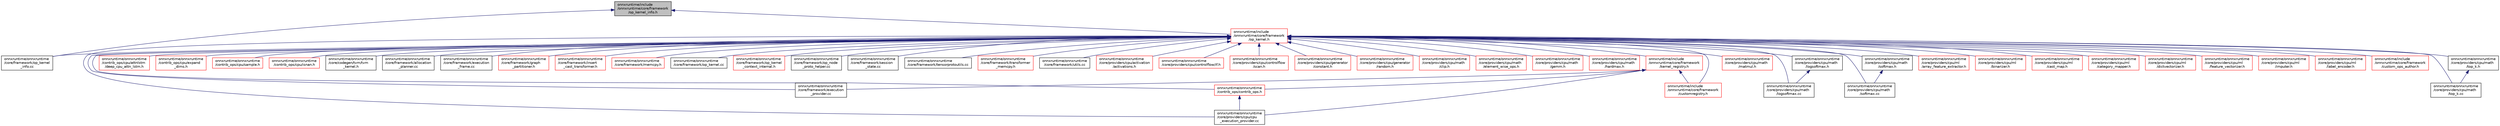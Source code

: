 digraph "onnxruntime/include/onnxruntime/core/framework/op_kernel_info.h"
{
  edge [fontname="Helvetica",fontsize="10",labelfontname="Helvetica",labelfontsize="10"];
  node [fontname="Helvetica",fontsize="10",shape=record];
  Node57 [label="onnxruntime/include\l/onnxruntime/core/framework\l/op_kernel_info.h",height=0.2,width=0.4,color="black", fillcolor="grey75", style="filled", fontcolor="black"];
  Node57 -> Node58 [dir="back",color="midnightblue",fontsize="10",style="solid"];
  Node58 [label="onnxruntime/include\l/onnxruntime/core/framework\l/op_kernel.h",height=0.2,width=0.4,color="red", fillcolor="white", style="filled",URL="$op__kernel_8h.html"];
  Node58 -> Node59 [dir="back",color="midnightblue",fontsize="10",style="solid"];
  Node59 [label="onnxruntime/include\l/onnxruntime/core/framework\l/custom_ops_author.h",height=0.2,width=0.4,color="red", fillcolor="white", style="filled",URL="$custom__ops__author_8h.html"];
  Node58 -> Node63 [dir="back",color="midnightblue",fontsize="10",style="solid"];
  Node63 [label="onnxruntime/include\l/onnxruntime/core/framework\l/customregistry.h",height=0.2,width=0.4,color="red", fillcolor="white", style="filled",URL="$customregistry_8h.html"];
  Node58 -> Node66 [dir="back",color="midnightblue",fontsize="10",style="solid"];
  Node66 [label="onnxruntime/include\l/onnxruntime/core/framework\l/kernel_registry.h",height=0.2,width=0.4,color="red", fillcolor="white", style="filled",URL="$kernel__registry_8h.html"];
  Node66 -> Node63 [dir="back",color="midnightblue",fontsize="10",style="solid"];
  Node66 -> Node67 [dir="back",color="midnightblue",fontsize="10",style="solid"];
  Node67 [label="onnxruntime/onnxruntime\l/contrib_ops/contrib_ops.h",height=0.2,width=0.4,color="red", fillcolor="white", style="filled",URL="$contrib__ops_8h.html"];
  Node67 -> Node70 [dir="back",color="midnightblue",fontsize="10",style="solid"];
  Node70 [label="onnxruntime/onnxruntime\l/core/providers/cpu/cpu\l_execution_provider.cc",height=0.2,width=0.4,color="black", fillcolor="white", style="filled",URL="$cpu__execution__provider_8cc.html"];
  Node66 -> Node71 [dir="back",color="midnightblue",fontsize="10",style="solid"];
  Node71 [label="onnxruntime/onnxruntime\l/core/framework/execution\l_provider.cc",height=0.2,width=0.4,color="black", fillcolor="white", style="filled",URL="$execution__provider_8cc.html"];
  Node66 -> Node70 [dir="back",color="midnightblue",fontsize="10",style="solid"];
  Node58 -> Node67 [dir="back",color="midnightblue",fontsize="10",style="solid"];
  Node58 -> Node76 [dir="back",color="midnightblue",fontsize="10",style="solid"];
  Node76 [label="onnxruntime/onnxruntime\l/contrib_ops/cpu/attnlstm\l/deep_cpu_attn_lstm.h",height=0.2,width=0.4,color="red", fillcolor="white", style="filled",URL="$deep__cpu__attn__lstm_8h.html"];
  Node58 -> Node78 [dir="back",color="midnightblue",fontsize="10",style="solid"];
  Node78 [label="onnxruntime/onnxruntime\l/contrib_ops/cpu/expand\l_dims.h",height=0.2,width=0.4,color="red", fillcolor="white", style="filled",URL="$expand__dims_8h.html"];
  Node58 -> Node80 [dir="back",color="midnightblue",fontsize="10",style="solid"];
  Node80 [label="onnxruntime/onnxruntime\l/contrib_ops/cpu/sample.h",height=0.2,width=0.4,color="red", fillcolor="white", style="filled",URL="$sample_8h.html"];
  Node58 -> Node82 [dir="back",color="midnightblue",fontsize="10",style="solid"];
  Node82 [label="onnxruntime/onnxruntime\l/contrib_ops/cpu/isnan.h",height=0.2,width=0.4,color="red", fillcolor="white", style="filled",URL="$isnan_8h.html"];
  Node58 -> Node84 [dir="back",color="midnightblue",fontsize="10",style="solid"];
  Node84 [label="onnxruntime/onnxruntime\l/core/codegen/tvm/tvm\l_kernel.h",height=0.2,width=0.4,color="black", fillcolor="white", style="filled",URL="$tvm__kernel_8h.html"];
  Node58 -> Node85 [dir="back",color="midnightblue",fontsize="10",style="solid"];
  Node85 [label="onnxruntime/onnxruntime\l/core/framework/allocation\l_planner.cc",height=0.2,width=0.4,color="black", fillcolor="white", style="filled",URL="$allocation__planner_8cc.html"];
  Node58 -> Node86 [dir="back",color="midnightblue",fontsize="10",style="solid"];
  Node86 [label="onnxruntime/onnxruntime\l/core/framework/execution\l_frame.cc",height=0.2,width=0.4,color="black", fillcolor="white", style="filled",URL="$execution__frame_8cc.html"];
  Node58 -> Node71 [dir="back",color="midnightblue",fontsize="10",style="solid"];
  Node58 -> Node87 [dir="back",color="midnightblue",fontsize="10",style="solid"];
  Node87 [label="onnxruntime/onnxruntime\l/core/framework/graph\l_partitioner.h",height=0.2,width=0.4,color="red", fillcolor="white", style="filled",URL="$graph__partitioner_8h.html"];
  Node58 -> Node89 [dir="back",color="midnightblue",fontsize="10",style="solid"];
  Node89 [label="onnxruntime/onnxruntime\l/core/framework/insert\l_cast_transformer.h",height=0.2,width=0.4,color="red", fillcolor="white", style="filled",URL="$insert__cast__transformer_8h.html"];
  Node58 -> Node91 [dir="back",color="midnightblue",fontsize="10",style="solid"];
  Node91 [label="onnxruntime/onnxruntime\l/core/framework/memcpy.h",height=0.2,width=0.4,color="red", fillcolor="white", style="filled",URL="$memcpy_8h.html"];
  Node58 -> Node93 [dir="back",color="midnightblue",fontsize="10",style="solid"];
  Node93 [label="onnxruntime/onnxruntime\l/core/framework/op_kernel.cc",height=0.2,width=0.4,color="black", fillcolor="white", style="filled",URL="$op__kernel_8cc.html"];
  Node58 -> Node94 [dir="back",color="midnightblue",fontsize="10",style="solid"];
  Node94 [label="onnxruntime/onnxruntime\l/core/framework/op_kernel\l_context_internal.h",height=0.2,width=0.4,color="red", fillcolor="white", style="filled",URL="$op__kernel__context__internal_8h.html"];
  Node58 -> Node99 [dir="back",color="midnightblue",fontsize="10",style="solid"];
  Node99 [label="onnxruntime/onnxruntime\l/core/framework/op_kernel\l_info.cc",height=0.2,width=0.4,color="black", fillcolor="white", style="filled",URL="$op__kernel__info_8cc.html"];
  Node58 -> Node100 [dir="back",color="midnightblue",fontsize="10",style="solid"];
  Node100 [label="onnxruntime/onnxruntime\l/core/framework/op_node\l_proto_helper.cc",height=0.2,width=0.4,color="black", fillcolor="white", style="filled",URL="$op__node__proto__helper_8cc.html"];
  Node58 -> Node101 [dir="back",color="midnightblue",fontsize="10",style="solid"];
  Node101 [label="onnxruntime/onnxruntime\l/core/framework/session\l_state.cc",height=0.2,width=0.4,color="black", fillcolor="white", style="filled",URL="$session__state_8cc.html"];
  Node58 -> Node102 [dir="back",color="midnightblue",fontsize="10",style="solid"];
  Node102 [label="onnxruntime/onnxruntime\l/core/framework/tensorprotoutils.cc",height=0.2,width=0.4,color="black", fillcolor="white", style="filled",URL="$tensorprotoutils_8cc.html"];
  Node58 -> Node103 [dir="back",color="midnightblue",fontsize="10",style="solid"];
  Node103 [label="onnxruntime/onnxruntime\l/core/framework/transformer\l_memcpy.h",height=0.2,width=0.4,color="red", fillcolor="white", style="filled",URL="$transformer__memcpy_8h.html"];
  Node58 -> Node105 [dir="back",color="midnightblue",fontsize="10",style="solid"];
  Node105 [label="onnxruntime/onnxruntime\l/core/framework/utils.cc",height=0.2,width=0.4,color="black", fillcolor="white", style="filled",URL="$utils_8cc.html"];
  Node58 -> Node106 [dir="back",color="midnightblue",fontsize="10",style="solid"];
  Node106 [label="onnxruntime/onnxruntime\l/core/providers/cpu/activation\l/activations.h",height=0.2,width=0.4,color="red", fillcolor="white", style="filled",URL="$cpu_2activation_2activations_8h.html"];
  Node58 -> Node108 [dir="back",color="midnightblue",fontsize="10",style="solid"];
  Node108 [label="onnxruntime/onnxruntime\l/core/providers/cpu/controlflow/if.h",height=0.2,width=0.4,color="red", fillcolor="white", style="filled",URL="$if_8h.html"];
  Node58 -> Node109 [dir="back",color="midnightblue",fontsize="10",style="solid"];
  Node109 [label="onnxruntime/onnxruntime\l/core/providers/cpu/controlflow\l/scan.h",height=0.2,width=0.4,color="red", fillcolor="white", style="filled",URL="$scan_8h.html"];
  Node58 -> Node70 [dir="back",color="midnightblue",fontsize="10",style="solid"];
  Node58 -> Node110 [dir="back",color="midnightblue",fontsize="10",style="solid"];
  Node110 [label="onnxruntime/onnxruntime\l/core/providers/cpu/generator\l/constant.h",height=0.2,width=0.4,color="red", fillcolor="white", style="filled",URL="$constant_8h.html"];
  Node58 -> Node112 [dir="back",color="midnightblue",fontsize="10",style="solid"];
  Node112 [label="onnxruntime/onnxruntime\l/core/providers/cpu/generator\l/random.h",height=0.2,width=0.4,color="red", fillcolor="white", style="filled",URL="$random_8h.html"];
  Node58 -> Node114 [dir="back",color="midnightblue",fontsize="10",style="solid"];
  Node114 [label="onnxruntime/onnxruntime\l/core/providers/cpu/math\l/clip.h",height=0.2,width=0.4,color="red", fillcolor="white", style="filled",URL="$clip_8h.html"];
  Node58 -> Node116 [dir="back",color="midnightblue",fontsize="10",style="solid"];
  Node116 [label="onnxruntime/onnxruntime\l/core/providers/cpu/math\l/element_wise_ops.h",height=0.2,width=0.4,color="red", fillcolor="white", style="filled",URL="$element__wise__ops_8h.html"];
  Node58 -> Node118 [dir="back",color="midnightblue",fontsize="10",style="solid"];
  Node118 [label="onnxruntime/onnxruntime\l/core/providers/cpu/math\l/gemm.h",height=0.2,width=0.4,color="red", fillcolor="white", style="filled",URL="$cpu_2math_2gemm_8h.html"];
  Node58 -> Node120 [dir="back",color="midnightblue",fontsize="10",style="solid"];
  Node120 [label="onnxruntime/onnxruntime\l/core/providers/cpu/math\l/hardmax.h",height=0.2,width=0.4,color="red", fillcolor="white", style="filled",URL="$hardmax_8h.html"];
  Node58 -> Node122 [dir="back",color="midnightblue",fontsize="10",style="solid"];
  Node122 [label="onnxruntime/onnxruntime\l/core/providers/cpu/math\l/logsoftmax.cc",height=0.2,width=0.4,color="black", fillcolor="white", style="filled",URL="$logsoftmax_8cc.html"];
  Node58 -> Node123 [dir="back",color="midnightblue",fontsize="10",style="solid"];
  Node123 [label="onnxruntime/onnxruntime\l/core/providers/cpu/math\l/logsoftmax.h",height=0.2,width=0.4,color="black", fillcolor="white", style="filled",URL="$logsoftmax_8h.html"];
  Node123 -> Node122 [dir="back",color="midnightblue",fontsize="10",style="solid"];
  Node58 -> Node124 [dir="back",color="midnightblue",fontsize="10",style="solid"];
  Node124 [label="onnxruntime/onnxruntime\l/core/providers/cpu/math\l/matmul.h",height=0.2,width=0.4,color="red", fillcolor="white", style="filled",URL="$cpu_2math_2matmul_8h.html"];
  Node58 -> Node126 [dir="back",color="midnightblue",fontsize="10",style="solid"];
  Node126 [label="onnxruntime/onnxruntime\l/core/providers/cpu/math\l/softmax.cc",height=0.2,width=0.4,color="black", fillcolor="white", style="filled",URL="$cpu_2math_2softmax_8cc.html"];
  Node58 -> Node127 [dir="back",color="midnightblue",fontsize="10",style="solid"];
  Node127 [label="onnxruntime/onnxruntime\l/core/providers/cpu/math\l/softmax.h",height=0.2,width=0.4,color="black", fillcolor="white", style="filled",URL="$cpu_2math_2softmax_8h.html"];
  Node127 -> Node126 [dir="back",color="midnightblue",fontsize="10",style="solid"];
  Node58 -> Node128 [dir="back",color="midnightblue",fontsize="10",style="solid"];
  Node128 [label="onnxruntime/onnxruntime\l/core/providers/cpu/math\l/top_k.cc",height=0.2,width=0.4,color="black", fillcolor="white", style="filled",URL="$top__k_8cc.html"];
  Node58 -> Node129 [dir="back",color="midnightblue",fontsize="10",style="solid"];
  Node129 [label="onnxruntime/onnxruntime\l/core/providers/cpu/math\l/top_k.h",height=0.2,width=0.4,color="black", fillcolor="white", style="filled",URL="$top__k_8h.html"];
  Node129 -> Node128 [dir="back",color="midnightblue",fontsize="10",style="solid"];
  Node58 -> Node130 [dir="back",color="midnightblue",fontsize="10",style="solid"];
  Node130 [label="onnxruntime/onnxruntime\l/core/providers/cpu/ml\l/array_feature_extractor.h",height=0.2,width=0.4,color="red", fillcolor="white", style="filled",URL="$array__feature__extractor_8h.html"];
  Node58 -> Node132 [dir="back",color="midnightblue",fontsize="10",style="solid"];
  Node132 [label="onnxruntime/onnxruntime\l/core/providers/cpu/ml\l/binarizer.h",height=0.2,width=0.4,color="red", fillcolor="white", style="filled",URL="$binarizer_8h.html"];
  Node58 -> Node134 [dir="back",color="midnightblue",fontsize="10",style="solid"];
  Node134 [label="onnxruntime/onnxruntime\l/core/providers/cpu/ml\l/cast_map.h",height=0.2,width=0.4,color="red", fillcolor="white", style="filled",URL="$cast__map_8h.html"];
  Node58 -> Node136 [dir="back",color="midnightblue",fontsize="10",style="solid"];
  Node136 [label="onnxruntime/onnxruntime\l/core/providers/cpu/ml\l/category_mapper.h",height=0.2,width=0.4,color="red", fillcolor="white", style="filled",URL="$category__mapper_8h.html"];
  Node58 -> Node138 [dir="back",color="midnightblue",fontsize="10",style="solid"];
  Node138 [label="onnxruntime/onnxruntime\l/core/providers/cpu/ml\l/dictvectorizer.h",height=0.2,width=0.4,color="red", fillcolor="white", style="filled",URL="$dictvectorizer_8h.html"];
  Node58 -> Node140 [dir="back",color="midnightblue",fontsize="10",style="solid"];
  Node140 [label="onnxruntime/onnxruntime\l/core/providers/cpu/ml\l/feature_vectorizer.h",height=0.2,width=0.4,color="red", fillcolor="white", style="filled",URL="$feature__vectorizer_8h.html"];
  Node58 -> Node142 [dir="back",color="midnightblue",fontsize="10",style="solid"];
  Node142 [label="onnxruntime/onnxruntime\l/core/providers/cpu/ml\l/imputer.h",height=0.2,width=0.4,color="red", fillcolor="white", style="filled",URL="$imputer_8h.html"];
  Node58 -> Node144 [dir="back",color="midnightblue",fontsize="10",style="solid"];
  Node144 [label="onnxruntime/onnxruntime\l/core/providers/cpu/ml\l/label_encoder.h",height=0.2,width=0.4,color="red", fillcolor="white", style="filled",URL="$label__encoder_8h.html"];
  Node57 -> Node99 [dir="back",color="midnightblue",fontsize="10",style="solid"];
}
